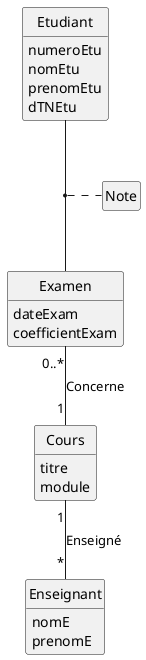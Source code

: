 @startuml Titre
'--------------------------------
' Parametres pour le dessin
'--------------------------------
hide circle
hide empty members
hide empty methods
'--------------------------------

class Etudiant
 {
    numeroEtu
    nomEtu
    prenomEtu
    dTNEtu
}

class Examen
{
    dateExam
    coefficientExam
}

class Note
{
    
}

class Cours
{
    titre
    module
}


class Enseignant
{
   nomE 
   prenomE
}


Examen "0..*" -- "1" Cours : Concerne
(Etudiant, Examen) . Note
Cours "1" -- "*" Enseignant : Enseigné

@enduml

